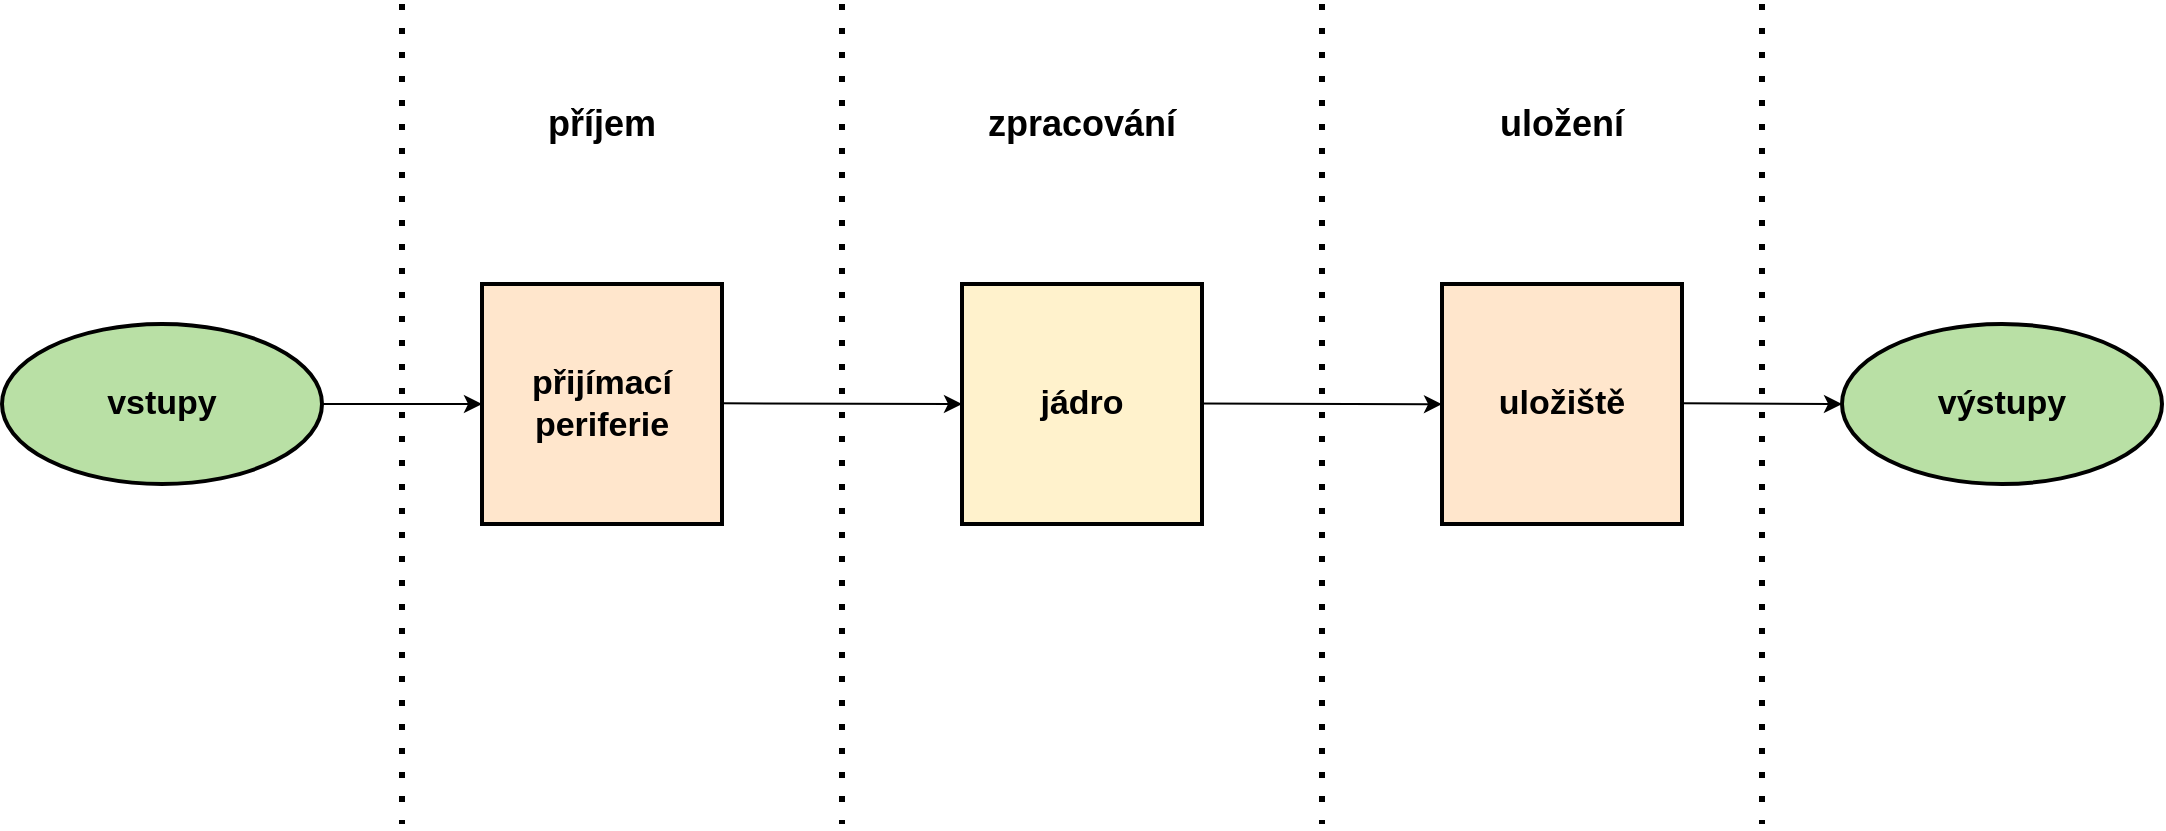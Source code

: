 <mxfile version="26.0.9">
  <diagram name="Page-1" id="QmSCu3KC_JpULPYJjFtF">
    <mxGraphModel dx="2049" dy="1194" grid="1" gridSize="10" guides="1" tooltips="1" connect="1" arrows="1" fold="1" page="1" pageScale="1" pageWidth="1169" pageHeight="827" math="0" shadow="0">
      <root>
        <mxCell id="0" />
        <mxCell id="1" parent="0" />
        <mxCell id="FvIDWgbvENPM9K7YVrTW-2" value="" style="ellipse;whiteSpace=wrap;html=1;fillColor=#B9E0A5;strokeColor=#000000;strokeWidth=2;" parent="1" vertex="1">
          <mxGeometry x="40" y="360" width="160" height="80" as="geometry" />
        </mxCell>
        <mxCell id="FvIDWgbvENPM9K7YVrTW-4" value="&lt;font style=&quot;font-size: 17px;&quot;&gt;&lt;b style=&quot;&quot;&gt;vstupy&lt;/b&gt;&lt;/font&gt;" style="text;html=1;align=center;verticalAlign=middle;whiteSpace=wrap;rounded=0;" parent="1" vertex="1">
          <mxGeometry x="80" y="380" width="80" height="40" as="geometry" />
        </mxCell>
        <mxCell id="FvIDWgbvENPM9K7YVrTW-5" value="" style="rounded=0;whiteSpace=wrap;html=1;fillColor=#ffe6cc;strokeColor=#000000;strokeWidth=2;" parent="1" vertex="1">
          <mxGeometry x="280" y="340" width="120" height="120" as="geometry" />
        </mxCell>
        <mxCell id="FvIDWgbvENPM9K7YVrTW-6" value="&lt;b&gt;&lt;font style=&quot;font-size: 17px;&quot;&gt;přijímací&lt;/font&gt;&lt;/b&gt;&lt;div&gt;&lt;span style=&quot;background-color: transparent; color: light-dark(rgb(0, 0, 0), rgb(255, 255, 255));&quot;&gt;&lt;b&gt;&lt;font style=&quot;font-size: 17px;&quot;&gt;periferie&lt;/font&gt;&lt;/b&gt;&lt;/span&gt;&lt;/div&gt;" style="text;html=1;align=center;verticalAlign=middle;whiteSpace=wrap;rounded=0;" parent="1" vertex="1">
          <mxGeometry x="290" y="375" width="100" height="50" as="geometry" />
        </mxCell>
        <mxCell id="FvIDWgbvENPM9K7YVrTW-7" value="" style="rounded=0;whiteSpace=wrap;html=1;fillColor=#fff2cc;strokeColor=#000000;strokeWidth=2;" parent="1" vertex="1">
          <mxGeometry x="520" y="340" width="120" height="120" as="geometry" />
        </mxCell>
        <mxCell id="FvIDWgbvENPM9K7YVrTW-8" value="&lt;font style=&quot;font-size: 17px;&quot;&gt;&lt;b style=&quot;&quot;&gt;jádro&lt;/b&gt;&lt;/font&gt;" style="text;html=1;align=center;verticalAlign=middle;whiteSpace=wrap;rounded=0;" parent="1" vertex="1">
          <mxGeometry x="530" y="375" width="100" height="50" as="geometry" />
        </mxCell>
        <mxCell id="FvIDWgbvENPM9K7YVrTW-9" value="" style="endArrow=classic;html=1;rounded=0;entryX=0;entryY=0.5;entryDx=0;entryDy=0;" parent="1" target="FvIDWgbvENPM9K7YVrTW-5" edge="1">
          <mxGeometry width="50" height="50" relative="1" as="geometry">
            <mxPoint x="200" y="400" as="sourcePoint" />
            <mxPoint x="250" y="350" as="targetPoint" />
          </mxGeometry>
        </mxCell>
        <mxCell id="FvIDWgbvENPM9K7YVrTW-10" value="" style="endArrow=classic;html=1;rounded=0;entryX=0;entryY=0.5;entryDx=0;entryDy=0;" parent="1" target="FvIDWgbvENPM9K7YVrTW-7" edge="1">
          <mxGeometry width="50" height="50" relative="1" as="geometry">
            <mxPoint x="400" y="399.66" as="sourcePoint" />
            <mxPoint x="480" y="399.66" as="targetPoint" />
          </mxGeometry>
        </mxCell>
        <mxCell id="FvIDWgbvENPM9K7YVrTW-11" value="" style="rounded=0;whiteSpace=wrap;html=1;fillColor=#ffe6cc;strokeColor=#000000;strokeWidth=2;" parent="1" vertex="1">
          <mxGeometry x="760" y="340" width="120" height="120" as="geometry" />
        </mxCell>
        <mxCell id="FvIDWgbvENPM9K7YVrTW-12" value="&lt;font style=&quot;font-size: 17px;&quot;&gt;&lt;b style=&quot;&quot;&gt;uložiště&lt;/b&gt;&lt;/font&gt;" style="text;html=1;align=center;verticalAlign=middle;whiteSpace=wrap;rounded=0;" parent="1" vertex="1">
          <mxGeometry x="770" y="375" width="100" height="50" as="geometry" />
        </mxCell>
        <mxCell id="FvIDWgbvENPM9K7YVrTW-13" value="" style="endArrow=classic;html=1;rounded=0;entryX=0;entryY=0.5;entryDx=0;entryDy=0;" parent="1" edge="1">
          <mxGeometry width="50" height="50" relative="1" as="geometry">
            <mxPoint x="640" y="399.76" as="sourcePoint" />
            <mxPoint x="760" y="400.1" as="targetPoint" />
          </mxGeometry>
        </mxCell>
        <mxCell id="FvIDWgbvENPM9K7YVrTW-14" value="&lt;b&gt;&lt;font style=&quot;font-size: 18px;&quot;&gt;příjem&lt;/font&gt;&lt;/b&gt;" style="text;html=1;align=center;verticalAlign=middle;whiteSpace=wrap;rounded=0;" parent="1" vertex="1">
          <mxGeometry x="300" y="240" width="80" height="40" as="geometry" />
        </mxCell>
        <mxCell id="FvIDWgbvENPM9K7YVrTW-15" value="&lt;b&gt;&lt;font style=&quot;font-size: 18px;&quot;&gt;zpracování&lt;/font&gt;&lt;/b&gt;" style="text;html=1;align=center;verticalAlign=middle;whiteSpace=wrap;rounded=0;" parent="1" vertex="1">
          <mxGeometry x="520" y="240" width="120" height="40" as="geometry" />
        </mxCell>
        <mxCell id="FvIDWgbvENPM9K7YVrTW-16" value="&lt;b&gt;&lt;font style=&quot;font-size: 18px;&quot;&gt;uložení&lt;/font&gt;&lt;/b&gt;" style="text;html=1;align=center;verticalAlign=middle;whiteSpace=wrap;rounded=0;" parent="1" vertex="1">
          <mxGeometry x="780" y="240" width="80" height="40" as="geometry" />
        </mxCell>
        <mxCell id="FvIDWgbvENPM9K7YVrTW-17" value="" style="ellipse;whiteSpace=wrap;html=1;fillColor=#B9E0A5;strokeColor=#000000;strokeWidth=2;" parent="1" vertex="1">
          <mxGeometry x="960" y="360" width="160" height="80" as="geometry" />
        </mxCell>
        <mxCell id="FvIDWgbvENPM9K7YVrTW-18" value="" style="endArrow=classic;html=1;rounded=0;" parent="1" edge="1">
          <mxGeometry width="50" height="50" relative="1" as="geometry">
            <mxPoint x="880" y="399.58" as="sourcePoint" />
            <mxPoint x="960" y="400" as="targetPoint" />
          </mxGeometry>
        </mxCell>
        <mxCell id="FvIDWgbvENPM9K7YVrTW-25" value="&lt;font style=&quot;font-size: 17px;&quot;&gt;&lt;b style=&quot;&quot;&gt;výstupy&lt;/b&gt;&lt;/font&gt;" style="text;html=1;align=center;verticalAlign=middle;whiteSpace=wrap;rounded=0;" parent="1" vertex="1">
          <mxGeometry x="1000" y="380" width="80" height="40" as="geometry" />
        </mxCell>
        <mxCell id="FvIDWgbvENPM9K7YVrTW-26" value="" style="endArrow=none;dashed=1;html=1;dashPattern=1 3;strokeWidth=3;rounded=0;" parent="1" edge="1">
          <mxGeometry width="50" height="50" relative="1" as="geometry">
            <mxPoint x="240" y="200" as="sourcePoint" />
            <mxPoint x="240" y="610" as="targetPoint" />
          </mxGeometry>
        </mxCell>
        <mxCell id="zblnI3KwxF1kuTUBJulH-1" value="" style="endArrow=none;dashed=1;html=1;dashPattern=1 3;strokeWidth=3;rounded=0;" edge="1" parent="1">
          <mxGeometry width="50" height="50" relative="1" as="geometry">
            <mxPoint x="460" y="200" as="sourcePoint" />
            <mxPoint x="460" y="610" as="targetPoint" />
          </mxGeometry>
        </mxCell>
        <mxCell id="zblnI3KwxF1kuTUBJulH-2" value="" style="endArrow=none;dashed=1;html=1;dashPattern=1 3;strokeWidth=3;rounded=0;jumpSize=6;" edge="1" parent="1">
          <mxGeometry width="50" height="50" relative="1" as="geometry">
            <mxPoint x="700" y="200" as="sourcePoint" />
            <mxPoint x="700" y="610" as="targetPoint" />
          </mxGeometry>
        </mxCell>
        <mxCell id="zblnI3KwxF1kuTUBJulH-3" value="" style="endArrow=none;dashed=1;html=1;dashPattern=1 3;strokeWidth=3;rounded=0;" edge="1" parent="1">
          <mxGeometry width="50" height="50" relative="1" as="geometry">
            <mxPoint x="920" y="200" as="sourcePoint" />
            <mxPoint x="920" y="610" as="targetPoint" />
          </mxGeometry>
        </mxCell>
      </root>
    </mxGraphModel>
  </diagram>
</mxfile>
